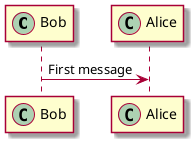 @startuml

skin rose

' participant "Famous Bob" as Bob << Generated >>
' participant Alice << (C,#ADD1B2) Testable >>

' Bob->Alice: First message

' skinparam guillemet false
' participant "Famous Bob" as Bob << Generated >>
' participant Alice << (C,#ADD1B2) Testable >>

' Bob->Alice: First message

participant Bob << (C,#ADD1B2) >>
participant Alice << (C,#ADD1B2) >>

Bob->Alice: First message

@enduml
